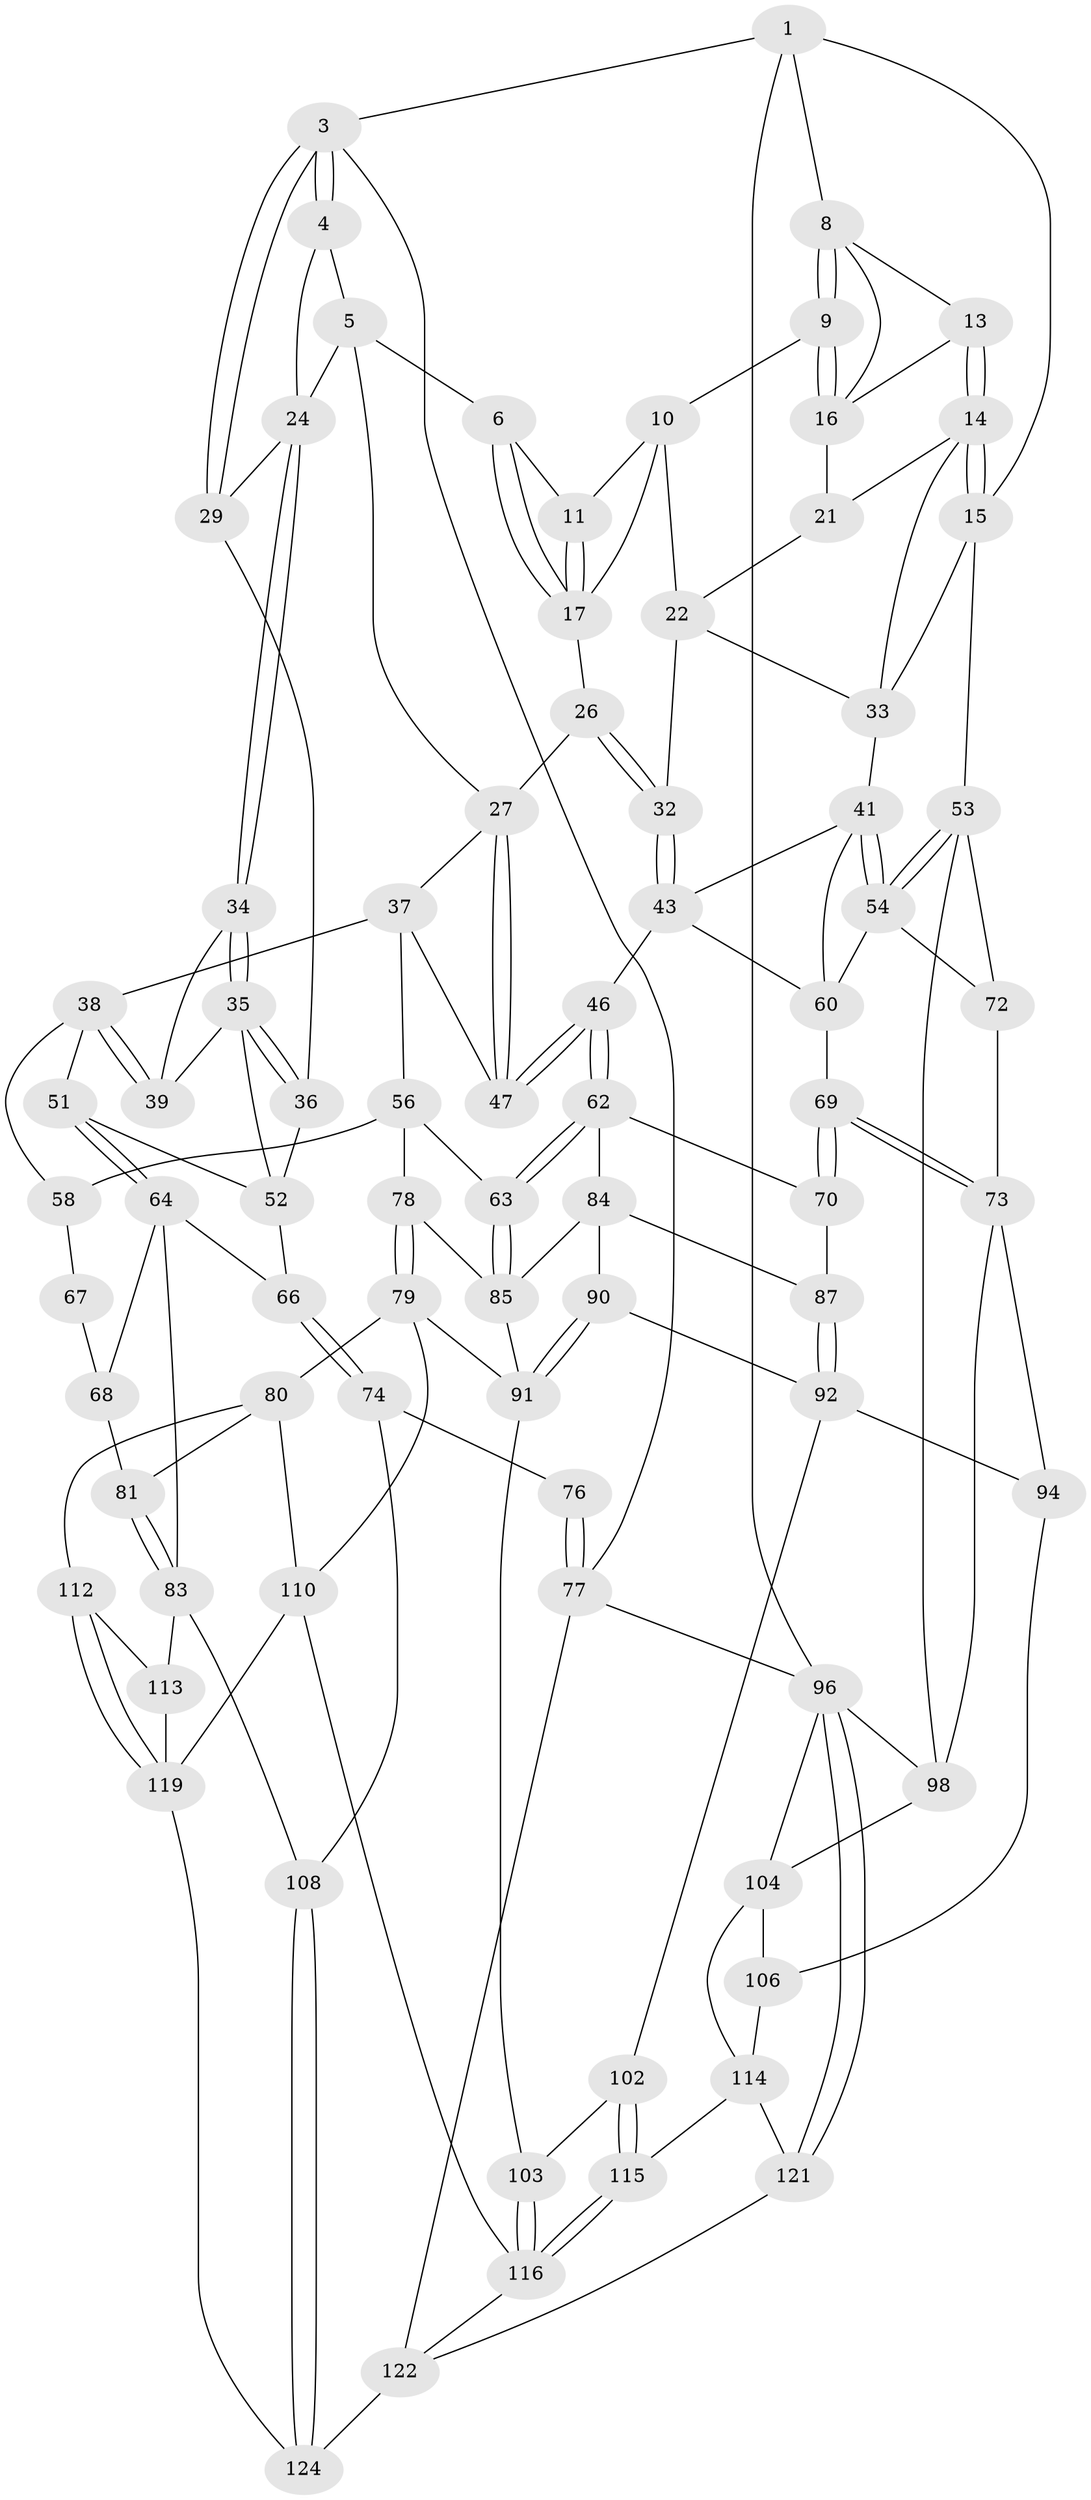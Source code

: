// Generated by graph-tools (version 1.1) at 2025/52/02/27/25 19:52:40]
// undirected, 81 vertices, 178 edges
graph export_dot {
graph [start="1"]
  node [color=gray90,style=filled];
  1 [pos="+0.8802092053100415+0",super="+2"];
  3 [pos="+0+0"];
  4 [pos="+0.16761944770966838+0"];
  5 [pos="+0.4414915438102383+0",super="+23"];
  6 [pos="+0.45474024578529243+0",super="+7"];
  8 [pos="+0.9572874983950332+0.06065694150267885",super="+12"];
  9 [pos="+0.9113039913370286+0.10507163900757743"];
  10 [pos="+0.8447860121936266+0.03484729978274332",super="+18"];
  11 [pos="+0.8306861028426045+0"];
  13 [pos="+1+0.1922046900944998"];
  14 [pos="+1+0.20519320046570028",super="+30"];
  15 [pos="+1+0.22276884523614837",super="+44"];
  16 [pos="+0.9332528463269845+0.12958399171482202",super="+20"];
  17 [pos="+0.6824140437164622+0.15005322640765265",super="+19"];
  21 [pos="+0.8891053473859664+0.18478166212466565"];
  22 [pos="+0.8591557750833332+0.1876688971585818",super="+31"];
  24 [pos="+0.20682251262365992+0.15073640938938407",super="+25"];
  26 [pos="+0.6794289683953235+0.18687535223189486"];
  27 [pos="+0.5078821151113051+0.21158190774130156",super="+28"];
  29 [pos="+0+0.05686745841062668"];
  32 [pos="+0.7488162601176089+0.2827701483791396"];
  33 [pos="+0.9325435486773708+0.2858893705675466",super="+40"];
  34 [pos="+0.20654396961049556+0.23104496258335946"];
  35 [pos="+0+0.2888660548328688",super="+49"];
  36 [pos="+0+0.2924120538391119"];
  37 [pos="+0.3975633085154898+0.31885558659259033",super="+48"];
  38 [pos="+0.3331035379216534+0.3315016424358073",super="+50"];
  39 [pos="+0.2108569750468929+0.24202853139232214"];
  41 [pos="+0.8951100226740205+0.346824935114436",super="+42"];
  43 [pos="+0.7497706417068112+0.3329924289247019",super="+45"];
  46 [pos="+0.6611835530726006+0.4148387346959618"];
  47 [pos="+0.6230281354372967+0.39510555980794554"];
  51 [pos="+0.2222947748414139+0.4439604635036703"];
  52 [pos="+0.15595143669859646+0.36478603316139424",super="+55"];
  53 [pos="+1+0.46549340209915235",super="+89"];
  54 [pos="+1+0.45951278616516095",super="+59"];
  56 [pos="+0.4451575356949388+0.5192982600617008",super="+57"];
  58 [pos="+0.3385648345421977+0.5231813510493526"];
  60 [pos="+0.8945610625693481+0.44807682567521223",super="+61"];
  62 [pos="+0.6552397829355697+0.4323525662736571",super="+71"];
  63 [pos="+0.5604110296912806+0.5485958799433842"];
  64 [pos="+0.14720115275954557+0.5314434431912543",super="+65"];
  66 [pos="+0+0.5560506166513736"];
  67 [pos="+0.2782647705098666+0.5670114098056107"];
  68 [pos="+0.1879895124276279+0.5534107270831294",super="+82"];
  69 [pos="+0.8294465430293874+0.6106966395951299"];
  70 [pos="+0.7459243616300463+0.6018432481309762"];
  72 [pos="+0.8790871969648424+0.5933051284288487"];
  73 [pos="+0.8315827261262074+0.6128690391776188",super="+93"];
  74 [pos="+0+0.768776315396871",super="+75"];
  76 [pos="+0+1",super="+125"];
  77 [pos="+0+1"];
  78 [pos="+0.397397508920058+0.6152427208713394"];
  79 [pos="+0.3502916845275873+0.6937264155189832",super="+101"];
  80 [pos="+0.29083123024402313+0.729733913024836",super="+111"];
  81 [pos="+0.2853353251535027+0.7293678330746227"];
  83 [pos="+0.18814485840825496+0.7674869933352443",super="+107"];
  84 [pos="+0.622006112460969+0.5987251811738149",super="+88"];
  85 [pos="+0.5680434054334174+0.5725837744601567",super="+86"];
  87 [pos="+0.7036969806623525+0.6463127703621323"];
  90 [pos="+0.632657113877166+0.7251883366322689"];
  91 [pos="+0.5480274794914912+0.7428203299932356",super="+100"];
  92 [pos="+0.6816495331523745+0.7317755879999627",super="+95"];
  94 [pos="+0.7843107149641259+0.7576586921138175"];
  96 [pos="+1+1",super="+97"];
  98 [pos="+1+0.6380216986487313",super="+99"];
  102 [pos="+0.719859985364779+0.8439310398692985"];
  103 [pos="+0.5547026497567183+0.7820939743375314"];
  104 [pos="+0.969777347878733+0.9303998550996772",super="+105"];
  106 [pos="+0.8292627543631723+0.8460700393313668"];
  108 [pos="+0.12979006426781928+0.8805176332442088",super="+109"];
  110 [pos="+0.43738207864245976+0.8559595208306424",super="+118"];
  112 [pos="+0.36381863973899786+0.8592172934803485"];
  113 [pos="+0.27772252896517063+0.915222903150272"];
  114 [pos="+0.770498132633971+0.9016144860795096",super="+120"];
  115 [pos="+0.7185326892309498+0.8550127003234093"];
  116 [pos="+0.6113364447110259+0.9447726925395462",super="+117"];
  119 [pos="+0.3575846409633868+0.9481628109878136",super="+123"];
  121 [pos="+0.651750368705551+1"];
  122 [pos="+0.5690657893417436+1",super="+126"];
  124 [pos="+0.19707068959367563+1"];
  1 -- 8;
  1 -- 96;
  1 -- 3;
  1 -- 15;
  3 -- 4;
  3 -- 4;
  3 -- 29;
  3 -- 29;
  3 -- 77;
  4 -- 5;
  4 -- 24;
  5 -- 6;
  5 -- 24;
  5 -- 27;
  6 -- 17;
  6 -- 17;
  6 -- 11;
  8 -- 9;
  8 -- 9;
  8 -- 16;
  8 -- 13;
  9 -- 10;
  9 -- 16;
  9 -- 16;
  10 -- 11;
  10 -- 17;
  10 -- 22;
  11 -- 17;
  11 -- 17;
  13 -- 14;
  13 -- 14;
  13 -- 16;
  14 -- 15;
  14 -- 15;
  14 -- 33;
  14 -- 21;
  15 -- 53;
  15 -- 33;
  16 -- 21;
  17 -- 26;
  21 -- 22;
  22 -- 32;
  22 -- 33;
  24 -- 34;
  24 -- 34;
  24 -- 29;
  26 -- 27;
  26 -- 32;
  26 -- 32;
  27 -- 47;
  27 -- 47;
  27 -- 37;
  29 -- 36;
  32 -- 43;
  32 -- 43;
  33 -- 41;
  34 -- 35;
  34 -- 35;
  34 -- 39;
  35 -- 36;
  35 -- 36;
  35 -- 52;
  35 -- 39;
  36 -- 52;
  37 -- 38;
  37 -- 56;
  37 -- 47;
  38 -- 39;
  38 -- 39;
  38 -- 58;
  38 -- 51;
  41 -- 54;
  41 -- 54;
  41 -- 43;
  41 -- 60;
  43 -- 60;
  43 -- 46;
  46 -- 47;
  46 -- 47;
  46 -- 62;
  46 -- 62;
  51 -- 52;
  51 -- 64;
  51 -- 64;
  52 -- 66;
  53 -- 54;
  53 -- 54;
  53 -- 72;
  53 -- 98;
  54 -- 72;
  54 -- 60;
  56 -- 63;
  56 -- 58;
  56 -- 78;
  58 -- 67;
  60 -- 69;
  62 -- 63;
  62 -- 63;
  62 -- 70;
  62 -- 84;
  63 -- 85;
  63 -- 85;
  64 -- 68;
  64 -- 66;
  64 -- 83;
  66 -- 74;
  66 -- 74;
  67 -- 68 [weight=2];
  68 -- 81;
  69 -- 70;
  69 -- 70;
  69 -- 73;
  69 -- 73;
  70 -- 87;
  72 -- 73;
  73 -- 94;
  73 -- 98;
  74 -- 76 [weight=2];
  74 -- 108;
  76 -- 77;
  76 -- 77;
  77 -- 96;
  77 -- 122;
  78 -- 79;
  78 -- 79;
  78 -- 85;
  79 -- 80;
  79 -- 91;
  79 -- 110;
  80 -- 81;
  80 -- 112;
  80 -- 110;
  81 -- 83;
  81 -- 83;
  83 -- 113;
  83 -- 108;
  84 -- 85;
  84 -- 90;
  84 -- 87;
  85 -- 91;
  87 -- 92;
  87 -- 92;
  90 -- 91;
  90 -- 91;
  90 -- 92;
  91 -- 103;
  92 -- 102;
  92 -- 94;
  94 -- 106;
  96 -- 121;
  96 -- 121;
  96 -- 98;
  96 -- 104;
  98 -- 104;
  102 -- 103;
  102 -- 115;
  102 -- 115;
  103 -- 116;
  103 -- 116;
  104 -- 106;
  104 -- 114;
  106 -- 114;
  108 -- 124;
  108 -- 124;
  110 -- 119;
  110 -- 116;
  112 -- 113;
  112 -- 119;
  112 -- 119;
  113 -- 119;
  114 -- 115;
  114 -- 121;
  115 -- 116;
  115 -- 116;
  116 -- 122;
  119 -- 124;
  121 -- 122;
  122 -- 124;
}

